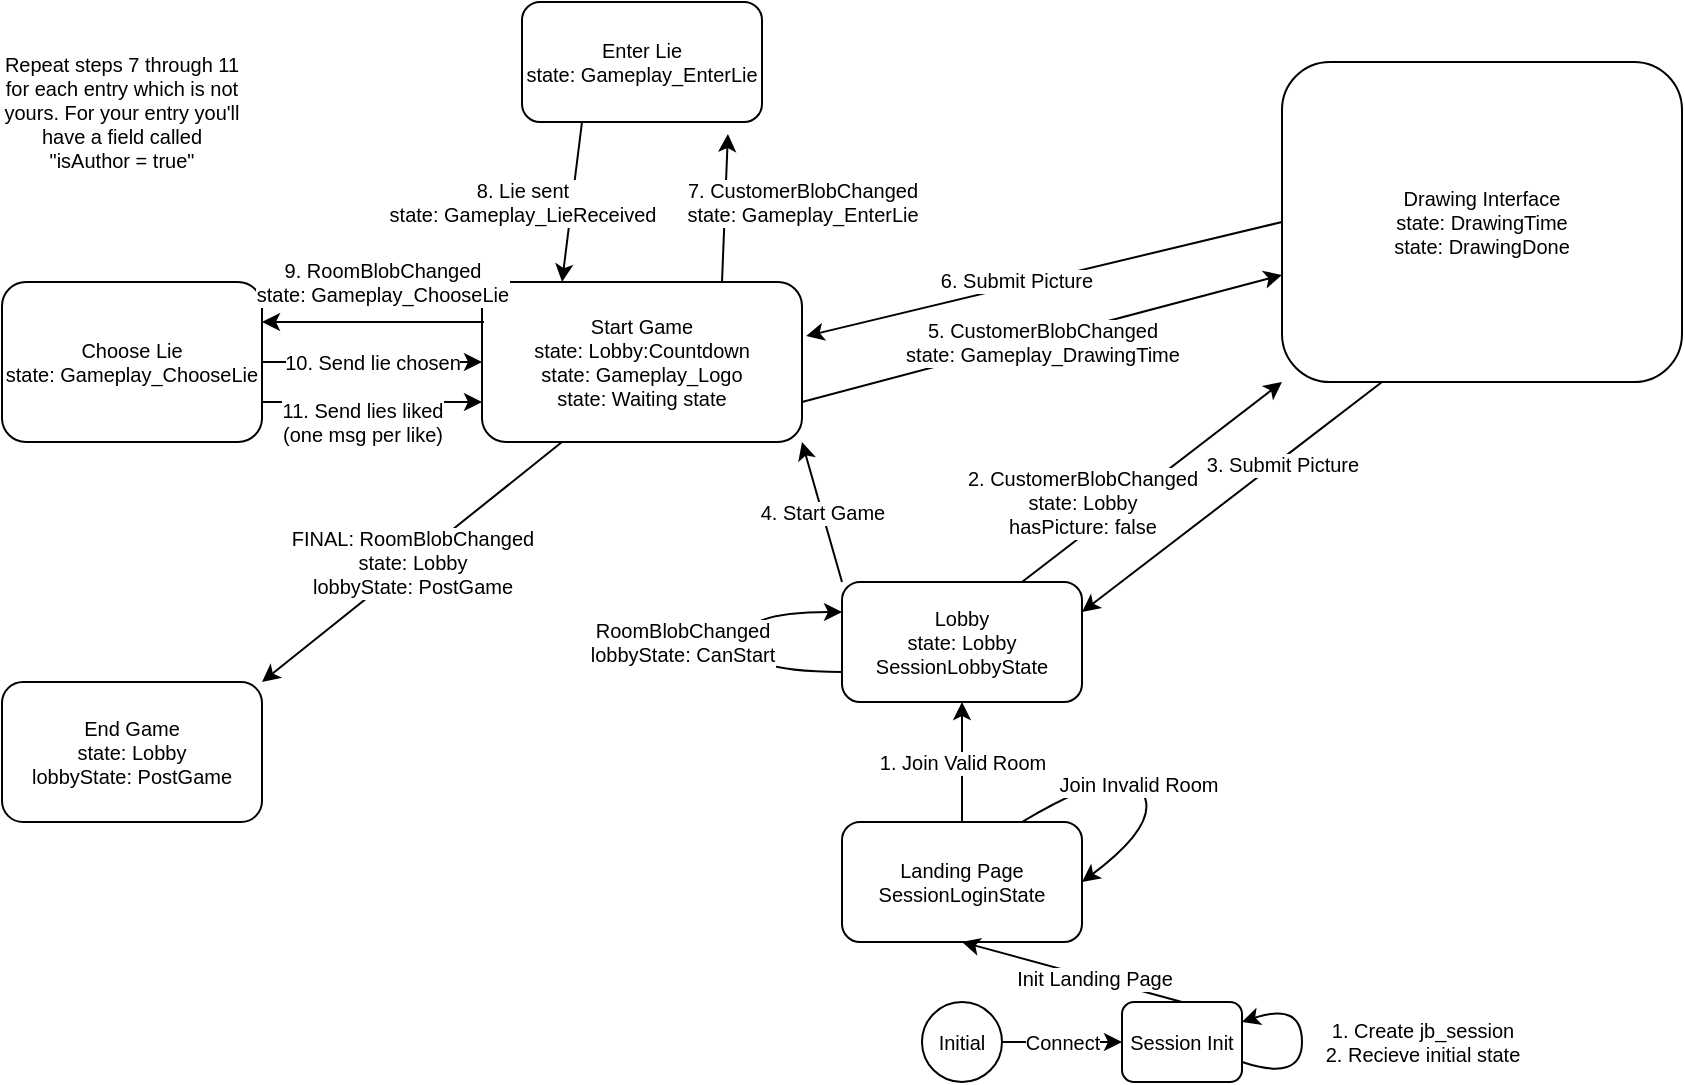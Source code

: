 <mxfile version="13.0.9" type="device"><diagram name="Page-1" id="58cdce13-f638-feb5-8d6f-7d28b1aa9fa0"><mxGraphModel dx="1422" dy="804" grid="1" gridSize="10" guides="1" tooltips="1" connect="1" arrows="1" fold="1" page="1" pageScale="1" pageWidth="1100" pageHeight="850" background="#ffffff" math="0" shadow="0"><root><mxCell id="0"/><mxCell id="1" parent="0"/><mxCell id="tzepDoyeZYQ7kxtHHq9n-1" value="&lt;font style=&quot;font-size: 10px;&quot;&gt;Landing Page&lt;br style=&quot;font-size: 10px;&quot;&gt;SessionLoginState&lt;br style=&quot;font-size: 10px;&quot;&gt;&lt;/font&gt;" style="rounded=1;whiteSpace=wrap;html=1;fontSize=10;" vertex="1" parent="1"><mxGeometry x="500" y="710" width="120" height="60" as="geometry"/></mxCell><mxCell id="tzepDoyeZYQ7kxtHHq9n-3" value="&lt;font style=&quot;font-size: 10px;&quot;&gt;Lobby&lt;br style=&quot;font-size: 10px;&quot;&gt;state: Lobby&lt;br style=&quot;font-size: 10px;&quot;&gt;SessionLobbyState&lt;/font&gt;" style="rounded=1;whiteSpace=wrap;html=1;fontSize=10;" vertex="1" parent="1"><mxGeometry x="500" y="590" width="120" height="60" as="geometry"/></mxCell><mxCell id="tzepDoyeZYQ7kxtHHq9n-4" value="1. Join Valid Room" style="endArrow=classic;html=1;exitX=0.5;exitY=0;exitDx=0;exitDy=0;entryX=0.5;entryY=1;entryDx=0;entryDy=0;fontSize=10;" edge="1" parent="1" source="tzepDoyeZYQ7kxtHHq9n-1" target="tzepDoyeZYQ7kxtHHq9n-3"><mxGeometry width="50" height="50" relative="1" as="geometry"><mxPoint x="700" y="730" as="sourcePoint"/><mxPoint x="750" y="680" as="targetPoint"/></mxGeometry></mxCell><mxCell id="tzepDoyeZYQ7kxtHHq9n-6" value="Join Invalid Room" style="curved=1;endArrow=classic;html=1;exitX=0.75;exitY=0;exitDx=0;exitDy=0;entryX=1;entryY=0.5;entryDx=0;entryDy=0;fontSize=10;" edge="1" parent="1" source="tzepDoyeZYQ7kxtHHq9n-1" target="tzepDoyeZYQ7kxtHHq9n-1"><mxGeometry width="50" height="50" relative="1" as="geometry"><mxPoint x="700" y="730" as="sourcePoint"/><mxPoint x="750" y="680" as="targetPoint"/><Array as="points"><mxPoint x="640" y="680"/><mxPoint x="660" y="710"/></Array></mxGeometry></mxCell><mxCell id="tzepDoyeZYQ7kxtHHq9n-7" value="Drawing Interface&lt;br style=&quot;font-size: 10px;&quot;&gt;state: DrawingTime&lt;br style=&quot;font-size: 10px;&quot;&gt;state: DrawingDone" style="rounded=1;whiteSpace=wrap;html=1;fontSize=10;" vertex="1" parent="1"><mxGeometry x="720" y="330" width="200" height="160" as="geometry"/></mxCell><mxCell id="tzepDoyeZYQ7kxtHHq9n-12" value="Initial" style="ellipse;whiteSpace=wrap;html=1;aspect=fixed;fontSize=10;" vertex="1" parent="1"><mxGeometry x="540" y="800" width="40" height="40" as="geometry"/></mxCell><mxCell id="tzepDoyeZYQ7kxtHHq9n-13" value="Connect" style="endArrow=classic;html=1;exitX=1;exitY=0.5;exitDx=0;exitDy=0;entryX=0;entryY=0.5;entryDx=0;entryDy=0;fontSize=10;" edge="1" parent="1" source="tzepDoyeZYQ7kxtHHq9n-12" target="tzepDoyeZYQ7kxtHHq9n-17"><mxGeometry width="50" height="50" relative="1" as="geometry"><mxPoint x="620" y="510" as="sourcePoint"/><mxPoint x="670" y="460" as="targetPoint"/></mxGeometry></mxCell><mxCell id="tzepDoyeZYQ7kxtHHq9n-14" value="2. CustomerBlobChanged&lt;br style=&quot;font-size: 10px;&quot;&gt;state: Lobby&lt;br style=&quot;font-size: 10px;&quot;&gt;hasPicture: false" style="endArrow=classic;html=1;exitX=0.75;exitY=0;exitDx=0;exitDy=0;entryX=0;entryY=1;entryDx=0;entryDy=0;fontSize=10;" edge="1" parent="1" source="tzepDoyeZYQ7kxtHHq9n-3" target="tzepDoyeZYQ7kxtHHq9n-7"><mxGeometry x="-0.413" y="13" width="50" height="50" relative="1" as="geometry"><mxPoint x="620" y="510" as="sourcePoint"/><mxPoint x="670" y="460" as="targetPoint"/><mxPoint as="offset"/></mxGeometry></mxCell><mxCell id="tzepDoyeZYQ7kxtHHq9n-15" value="" style="endArrow=classic;html=1;exitX=0.25;exitY=1;exitDx=0;exitDy=0;entryX=1;entryY=0.25;entryDx=0;entryDy=0;fontSize=10;" edge="1" parent="1" source="tzepDoyeZYQ7kxtHHq9n-7" target="tzepDoyeZYQ7kxtHHq9n-3"><mxGeometry width="50" height="50" relative="1" as="geometry"><mxPoint x="620" y="510" as="sourcePoint"/><mxPoint x="670" y="460" as="targetPoint"/></mxGeometry></mxCell><mxCell id="tzepDoyeZYQ7kxtHHq9n-16" value="3. Submit Picture" style="edgeLabel;html=1;align=center;verticalAlign=middle;resizable=0;points=[];fontSize=10;" vertex="1" connectable="0" parent="tzepDoyeZYQ7kxtHHq9n-15"><mxGeometry x="-0.329" y="1" relative="1" as="geometry"><mxPoint x="-0.61" y="0.88" as="offset"/></mxGeometry></mxCell><mxCell id="tzepDoyeZYQ7kxtHHq9n-17" value="Session Init" style="rounded=1;whiteSpace=wrap;html=1;fontSize=10;" vertex="1" parent="1"><mxGeometry x="640" y="800" width="60" height="40" as="geometry"/></mxCell><mxCell id="tzepDoyeZYQ7kxtHHq9n-18" value="1. Create jb_session&lt;br style=&quot;font-size: 10px;&quot;&gt;2. Recieve initial state" style="curved=1;endArrow=classic;html=1;exitX=1;exitY=0.75;exitDx=0;exitDy=0;entryX=1;entryY=0.25;entryDx=0;entryDy=0;fontSize=10;" edge="1" parent="1" source="tzepDoyeZYQ7kxtHHq9n-17" target="tzepDoyeZYQ7kxtHHq9n-17"><mxGeometry x="0.387" y="63" width="50" height="50" relative="1" as="geometry"><mxPoint x="620" y="540" as="sourcePoint"/><mxPoint x="670" y="490" as="targetPoint"/><Array as="points"><mxPoint x="730" y="840"/><mxPoint x="730" y="800"/></Array><mxPoint x="40" y="-40" as="offset"/></mxGeometry></mxCell><mxCell id="tzepDoyeZYQ7kxtHHq9n-19" value="" style="endArrow=classic;html=1;exitX=0.5;exitY=0;exitDx=0;exitDy=0;entryX=0.5;entryY=1;entryDx=0;entryDy=0;fontSize=10;" edge="1" parent="1" source="tzepDoyeZYQ7kxtHHq9n-17" target="tzepDoyeZYQ7kxtHHq9n-1"><mxGeometry width="50" height="50" relative="1" as="geometry"><mxPoint x="620" y="540" as="sourcePoint"/><mxPoint x="670" y="490" as="targetPoint"/></mxGeometry></mxCell><mxCell id="tzepDoyeZYQ7kxtHHq9n-20" value="Init Landing Page" style="edgeLabel;html=1;align=center;verticalAlign=middle;resizable=0;points=[];fontSize=10;" vertex="1" connectable="0" parent="tzepDoyeZYQ7kxtHHq9n-19"><mxGeometry x="-0.2" relative="1" as="geometry"><mxPoint as="offset"/></mxGeometry></mxCell><mxCell id="tzepDoyeZYQ7kxtHHq9n-21" value="RoomBlobChanged&lt;br style=&quot;font-size: 10px;&quot;&gt;lobbyState: CanStart" style="curved=1;endArrow=classic;html=1;exitX=0;exitY=0.75;exitDx=0;exitDy=0;entryX=0;entryY=0.25;entryDx=0;entryDy=0;fontSize=10;" edge="1" parent="1" source="tzepDoyeZYQ7kxtHHq9n-3" target="tzepDoyeZYQ7kxtHHq9n-3"><mxGeometry x="0.231" y="-34" width="50" height="50" relative="1" as="geometry"><mxPoint x="620" y="540" as="sourcePoint"/><mxPoint x="670" y="490" as="targetPoint"/><Array as="points"><mxPoint x="450" y="635"/><mxPoint x="450" y="605"/></Array><mxPoint x="-30" y="-19" as="offset"/></mxGeometry></mxCell><mxCell id="tzepDoyeZYQ7kxtHHq9n-22" value="Start Game&lt;br style=&quot;font-size: 10px&quot;&gt;state: Lobby:Countdown&lt;br style=&quot;font-size: 10px&quot;&gt;state: Gameplay_Logo&lt;br&gt;state: Waiting state" style="rounded=1;whiteSpace=wrap;html=1;fontSize=10;" vertex="1" parent="1"><mxGeometry x="320" y="440" width="160" height="80" as="geometry"/></mxCell><mxCell id="tzepDoyeZYQ7kxtHHq9n-23" value="4. Start Game" style="endArrow=classic;html=1;exitX=0;exitY=0;exitDx=0;exitDy=0;entryX=1;entryY=1;entryDx=0;entryDy=0;fontSize=10;" edge="1" parent="1" source="tzepDoyeZYQ7kxtHHq9n-3" target="tzepDoyeZYQ7kxtHHq9n-22"><mxGeometry width="50" height="50" relative="1" as="geometry"><mxPoint x="330" y="580" as="sourcePoint"/><mxPoint x="380" y="530" as="targetPoint"/></mxGeometry></mxCell><mxCell id="tzepDoyeZYQ7kxtHHq9n-26" value="" style="endArrow=classic;html=1;exitX=1;exitY=0.75;exitDx=0;exitDy=0;fontSize=10;" edge="1" parent="1" source="tzepDoyeZYQ7kxtHHq9n-22" target="tzepDoyeZYQ7kxtHHq9n-7"><mxGeometry width="50" height="50" relative="1" as="geometry"><mxPoint x="330" y="580" as="sourcePoint"/><mxPoint x="380" y="530" as="targetPoint"/></mxGeometry></mxCell><mxCell id="tzepDoyeZYQ7kxtHHq9n-27" value="5. CustomerBlobChanged&lt;br style=&quot;font-size: 10px;&quot;&gt;state: Gameplay_DrawingTime" style="edgeLabel;html=1;align=center;verticalAlign=middle;resizable=0;points=[];fontSize=10;" vertex="1" connectable="0" parent="tzepDoyeZYQ7kxtHHq9n-26"><mxGeometry x="0.285" y="-3" relative="1" as="geometry"><mxPoint x="-35.44" y="8.04" as="offset"/></mxGeometry></mxCell><mxCell id="tzepDoyeZYQ7kxtHHq9n-28" value="" style="endArrow=classic;html=1;exitX=0;exitY=0.5;exitDx=0;exitDy=0;entryX=1.013;entryY=0.338;entryDx=0;entryDy=0;entryPerimeter=0;fontSize=10;" edge="1" parent="1" source="tzepDoyeZYQ7kxtHHq9n-7" target="tzepDoyeZYQ7kxtHHq9n-22"><mxGeometry width="50" height="50" relative="1" as="geometry"><mxPoint x="330" y="580" as="sourcePoint"/><mxPoint x="380" y="530" as="targetPoint"/></mxGeometry></mxCell><mxCell id="tzepDoyeZYQ7kxtHHq9n-29" value="6. Submit Picture" style="edgeLabel;html=1;align=center;verticalAlign=middle;resizable=0;points=[];fontSize=10;" vertex="1" connectable="0" parent="tzepDoyeZYQ7kxtHHq9n-28"><mxGeometry x="0.113" y="-3" relative="1" as="geometry"><mxPoint as="offset"/></mxGeometry></mxCell><mxCell id="tzepDoyeZYQ7kxtHHq9n-30" value="&lt;font style=&quot;font-size: 10px;&quot;&gt;Enter Lie&lt;br style=&quot;font-size: 10px;&quot;&gt;state: Gameplay_EnterLie&lt;/font&gt;" style="rounded=1;whiteSpace=wrap;html=1;fontSize=10;" vertex="1" parent="1"><mxGeometry x="340" y="300" width="120" height="60" as="geometry"/></mxCell><mxCell id="tzepDoyeZYQ7kxtHHq9n-31" value="&lt;font style=&quot;font-size: 10px;&quot;&gt;7. CustomerBlobChanged&lt;br style=&quot;font-size: 10px;&quot;&gt;state: Gameplay_EnterLie&lt;/font&gt;" style="endArrow=classic;html=1;entryX=0.858;entryY=1.1;entryDx=0;entryDy=0;exitX=0.75;exitY=0;exitDx=0;exitDy=0;fontSize=10;entryPerimeter=0;" edge="1" parent="1" source="tzepDoyeZYQ7kxtHHq9n-22" target="tzepDoyeZYQ7kxtHHq9n-30"><mxGeometry x="0.122" y="-38" width="50" height="50" relative="1" as="geometry"><mxPoint x="330" y="580" as="sourcePoint"/><mxPoint x="380" y="530" as="targetPoint"/><mxPoint as="offset"/></mxGeometry></mxCell><mxCell id="tzepDoyeZYQ7kxtHHq9n-32" value="8. Lie sent&lt;br&gt;state: Gameplay_LieReceived" style="endArrow=classic;html=1;fontSize=10;entryX=0.25;entryY=0;entryDx=0;entryDy=0;" edge="1" parent="1" target="tzepDoyeZYQ7kxtHHq9n-22"><mxGeometry x="0.077" y="-25" width="50" height="50" relative="1" as="geometry"><mxPoint x="370" y="360" as="sourcePoint"/><mxPoint x="580" y="530" as="targetPoint"/><mxPoint as="offset"/></mxGeometry></mxCell><mxCell id="tzepDoyeZYQ7kxtHHq9n-33" value="Choose Lie&lt;br&gt;state: Gameplay_ChooseLie" style="rounded=1;whiteSpace=wrap;html=1;fontSize=10;" vertex="1" parent="1"><mxGeometry x="80" y="440" width="130" height="80" as="geometry"/></mxCell><mxCell id="tzepDoyeZYQ7kxtHHq9n-34" value="9. RoomBlobChanged&lt;br&gt;state: Gameplay_ChooseLie" style="endArrow=classic;html=1;fontSize=10;exitX=0;exitY=0.25;exitDx=0;exitDy=0;entryX=1;entryY=0.25;entryDx=0;entryDy=0;" edge="1" parent="1" target="tzepDoyeZYQ7kxtHHq9n-33"><mxGeometry x="-0.081" y="-20" width="50" height="50" relative="1" as="geometry"><mxPoint x="321" y="460" as="sourcePoint"/><mxPoint x="241" y="460" as="targetPoint"/><mxPoint as="offset"/></mxGeometry></mxCell><mxCell id="tzepDoyeZYQ7kxtHHq9n-35" value="10. Send lie chosen" style="endArrow=classic;html=1;fontSize=10;exitX=1;exitY=0.5;exitDx=0;exitDy=0;entryX=0;entryY=0.5;entryDx=0;entryDy=0;" edge="1" parent="1" source="tzepDoyeZYQ7kxtHHq9n-33" target="tzepDoyeZYQ7kxtHHq9n-22"><mxGeometry width="50" height="50" relative="1" as="geometry"><mxPoint x="530" y="580" as="sourcePoint"/><mxPoint x="580" y="530" as="targetPoint"/></mxGeometry></mxCell><mxCell id="tzepDoyeZYQ7kxtHHq9n-36" value="11. Send lies liked&lt;br&gt;(one msg per like)" style="endArrow=classic;html=1;fontSize=10;exitX=1;exitY=0.75;exitDx=0;exitDy=0;entryX=0;entryY=0.75;entryDx=0;entryDy=0;" edge="1" parent="1" source="tzepDoyeZYQ7kxtHHq9n-33" target="tzepDoyeZYQ7kxtHHq9n-22"><mxGeometry x="-0.091" y="-10" width="50" height="50" relative="1" as="geometry"><mxPoint x="530" y="580" as="sourcePoint"/><mxPoint x="580" y="530" as="targetPoint"/><mxPoint as="offset"/></mxGeometry></mxCell><mxCell id="tzepDoyeZYQ7kxtHHq9n-37" value="Repeat steps 7 through 11 for each entry which is not yours. For your entry you'll have a field called &quot;isAuthor = true&quot;" style="text;html=1;strokeColor=none;fillColor=none;align=center;verticalAlign=middle;whiteSpace=wrap;rounded=0;fontSize=10;" vertex="1" parent="1"><mxGeometry x="80" y="320" width="120" height="70" as="geometry"/></mxCell><mxCell id="tzepDoyeZYQ7kxtHHq9n-38" value="End Game&lt;br&gt;state: Lobby&lt;br&gt;lobbyState: PostGame" style="rounded=1;whiteSpace=wrap;html=1;fontSize=10;" vertex="1" parent="1"><mxGeometry x="80" y="640" width="130" height="70" as="geometry"/></mxCell><mxCell id="tzepDoyeZYQ7kxtHHq9n-39" value="FINAL: RoomBlobChanged&lt;br&gt;state: Lobby&lt;br&gt;lobbyState: PostGame" style="endArrow=classic;html=1;fontSize=10;exitX=0.25;exitY=1;exitDx=0;exitDy=0;entryX=1;entryY=0;entryDx=0;entryDy=0;" edge="1" parent="1" source="tzepDoyeZYQ7kxtHHq9n-22" target="tzepDoyeZYQ7kxtHHq9n-38"><mxGeometry width="50" height="50" relative="1" as="geometry"><mxPoint x="530" y="580" as="sourcePoint"/><mxPoint x="580" y="530" as="targetPoint"/></mxGeometry></mxCell></root></mxGraphModel></diagram></mxfile>